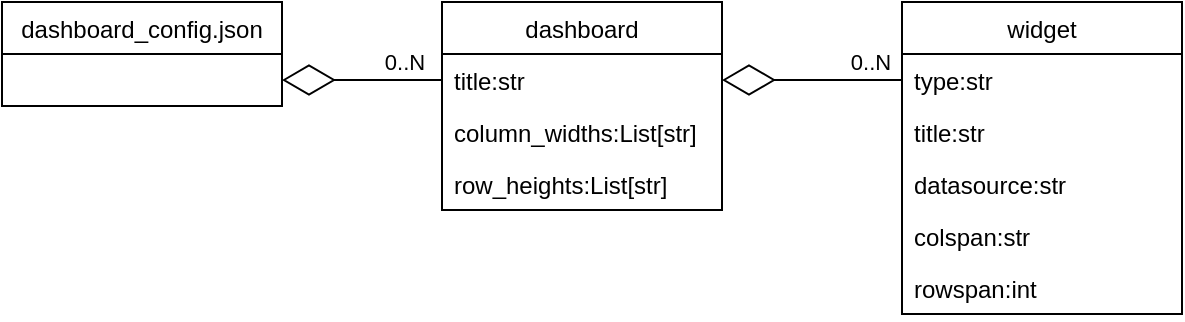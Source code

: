 <mxfile version="20.2.3" type="device" pages="2"><diagram name="dashboard_config" id="9f46799a-70d6-7492-0946-bef42562c5a5"><mxGraphModel dx="1115" dy="703" grid="1" gridSize="10" guides="1" tooltips="1" connect="1" arrows="1" fold="1" page="1" pageScale="1" pageWidth="1100" pageHeight="850" background="none" math="0" shadow="0"><root><mxCell id="0"/><mxCell id="1" parent="0"/><mxCell id="KmlJ5Mcbz-POl6Akq95J-1" value="dashboard_config.json" style="swimlane;fontStyle=0;childLayout=stackLayout;horizontal=1;startSize=26;fillColor=none;horizontalStack=0;resizeParent=1;resizeParentMax=0;resizeLast=0;collapsible=1;marginBottom=0;" parent="1" vertex="1"><mxGeometry x="140" y="200" width="140" height="52" as="geometry"/></mxCell><mxCell id="KmlJ5Mcbz-POl6Akq95J-5" value="dashboard" style="swimlane;fontStyle=0;childLayout=stackLayout;horizontal=1;startSize=26;fillColor=none;horizontalStack=0;resizeParent=1;resizeParentMax=0;resizeLast=0;collapsible=1;marginBottom=0;" parent="1" vertex="1"><mxGeometry x="360" y="200" width="140" height="104" as="geometry"/></mxCell><mxCell id="KmlJ5Mcbz-POl6Akq95J-6" value="title:str" style="text;strokeColor=none;fillColor=none;align=left;verticalAlign=top;spacingLeft=4;spacingRight=4;overflow=hidden;rotatable=0;points=[[0,0.5],[1,0.5]];portConstraint=eastwest;" parent="KmlJ5Mcbz-POl6Akq95J-5" vertex="1"><mxGeometry y="26" width="140" height="26" as="geometry"/></mxCell><mxCell id="KmlJ5Mcbz-POl6Akq95J-7" value="column_widths:List[str]" style="text;strokeColor=none;fillColor=none;align=left;verticalAlign=top;spacingLeft=4;spacingRight=4;overflow=hidden;rotatable=0;points=[[0,0.5],[1,0.5]];portConstraint=eastwest;" parent="KmlJ5Mcbz-POl6Akq95J-5" vertex="1"><mxGeometry y="52" width="140" height="26" as="geometry"/></mxCell><mxCell id="KmlJ5Mcbz-POl6Akq95J-8" value="row_heights:List[str]" style="text;strokeColor=none;fillColor=none;align=left;verticalAlign=top;spacingLeft=4;spacingRight=4;overflow=hidden;rotatable=0;points=[[0,0.5],[1,0.5]];portConstraint=eastwest;" parent="KmlJ5Mcbz-POl6Akq95J-5" vertex="1"><mxGeometry y="78" width="140" height="26" as="geometry"/></mxCell><mxCell id="KmlJ5Mcbz-POl6Akq95J-9" value="" style="endArrow=diamondThin;endFill=0;endSize=24;html=1;rounded=0;entryX=1;entryY=0.5;entryDx=0;entryDy=0;exitX=0;exitY=0.5;exitDx=0;exitDy=0;" parent="1" source="KmlJ5Mcbz-POl6Akq95J-6" edge="1"><mxGeometry width="160" relative="1" as="geometry"><mxPoint x="230" y="410" as="sourcePoint"/><mxPoint x="280" y="239" as="targetPoint"/></mxGeometry></mxCell><mxCell id="KmlJ5Mcbz-POl6Akq95J-11" value="0..N" style="edgeLabel;html=1;align=center;verticalAlign=middle;resizable=0;points=[];" parent="KmlJ5Mcbz-POl6Akq95J-9" vertex="1" connectable="0"><mxGeometry x="-0.525" relative="1" as="geometry"><mxPoint y="-9" as="offset"/></mxGeometry></mxCell><object label="widget" id="KmlJ5Mcbz-POl6Akq95J-12"><mxCell style="swimlane;fontStyle=0;childLayout=stackLayout;horizontal=1;startSize=26;fillColor=none;horizontalStack=0;resizeParent=1;resizeParentMax=0;resizeLast=0;collapsible=1;marginBottom=0;" parent="1" vertex="1"><mxGeometry x="590" y="200" width="140" height="156" as="geometry"/></mxCell></object><mxCell id="KmlJ5Mcbz-POl6Akq95J-13" value="type:str" style="text;strokeColor=none;fillColor=none;align=left;verticalAlign=top;spacingLeft=4;spacingRight=4;overflow=hidden;rotatable=0;points=[[0,0.5],[1,0.5]];portConstraint=eastwest;" parent="KmlJ5Mcbz-POl6Akq95J-12" vertex="1"><mxGeometry y="26" width="140" height="26" as="geometry"/></mxCell><mxCell id="KmlJ5Mcbz-POl6Akq95J-14" value="title:str" style="text;strokeColor=none;fillColor=none;align=left;verticalAlign=top;spacingLeft=4;spacingRight=4;overflow=hidden;rotatable=0;points=[[0,0.5],[1,0.5]];portConstraint=eastwest;" parent="KmlJ5Mcbz-POl6Akq95J-12" vertex="1"><mxGeometry y="52" width="140" height="26" as="geometry"/></mxCell><mxCell id="KmlJ5Mcbz-POl6Akq95J-15" value="datasource:str" style="text;strokeColor=none;fillColor=none;align=left;verticalAlign=top;spacingLeft=4;spacingRight=4;overflow=hidden;rotatable=0;points=[[0,0.5],[1,0.5]];portConstraint=eastwest;" parent="KmlJ5Mcbz-POl6Akq95J-12" vertex="1"><mxGeometry y="78" width="140" height="26" as="geometry"/></mxCell><mxCell id="KmlJ5Mcbz-POl6Akq95J-17" value="colspan:str" style="text;strokeColor=none;fillColor=none;align=left;verticalAlign=top;spacingLeft=4;spacingRight=4;overflow=hidden;rotatable=0;points=[[0,0.5],[1,0.5]];portConstraint=eastwest;" parent="KmlJ5Mcbz-POl6Akq95J-12" vertex="1"><mxGeometry y="104" width="140" height="26" as="geometry"/></mxCell><mxCell id="KmlJ5Mcbz-POl6Akq95J-18" value="rowspan:int" style="text;strokeColor=none;fillColor=none;align=left;verticalAlign=top;spacingLeft=4;spacingRight=4;overflow=hidden;rotatable=0;points=[[0,0.5],[1,0.5]];portConstraint=eastwest;" parent="KmlJ5Mcbz-POl6Akq95J-12" vertex="1"><mxGeometry y="130" width="140" height="26" as="geometry"/></mxCell><mxCell id="KmlJ5Mcbz-POl6Akq95J-16" value="" style="endArrow=diamondThin;endFill=0;endSize=24;html=1;rounded=0;entryX=1;entryY=0.5;entryDx=0;entryDy=0;exitX=0;exitY=0.5;exitDx=0;exitDy=0;" parent="1" source="KmlJ5Mcbz-POl6Akq95J-13" target="KmlJ5Mcbz-POl6Akq95J-6" edge="1"><mxGeometry width="160" relative="1" as="geometry"><mxPoint x="420" y="420" as="sourcePoint"/><mxPoint x="580" y="420" as="targetPoint"/></mxGeometry></mxCell><mxCell id="eHiK41gMv6s7htaFe5uB-1" value="0..N" style="edgeLabel;html=1;align=center;verticalAlign=middle;resizable=0;points=[];" vertex="1" connectable="0" parent="KmlJ5Mcbz-POl6Akq95J-16"><mxGeometry x="-0.644" relative="1" as="geometry"><mxPoint y="-9" as="offset"/></mxGeometry></mxCell></root></mxGraphModel></diagram><diagram id="Hz2JW2K7TQvRAWPySmJ8" name="widget_sequence_diagram"><mxGraphModel dx="1115" dy="703" grid="1" gridSize="10" guides="1" tooltips="1" connect="1" arrows="1" fold="1" page="1" pageScale="1" pageWidth="850" pageHeight="1100" math="0" shadow="0"><root><mxCell id="0"/><mxCell id="1" parent="0"/><mxCell id="ymIP1kFDltJzKpp2msdz-1" value="Web Browser" style="shape=umlLifeline;perimeter=lifelinePerimeter;whiteSpace=wrap;html=1;container=1;collapsible=0;recursiveResize=0;outlineConnect=0;" parent="1" vertex="1"><mxGeometry x="60" y="40" width="100" height="420" as="geometry"/></mxCell><mxCell id="ymIP1kFDltJzKpp2msdz-2" value="API" style="shape=umlLifeline;perimeter=lifelinePerimeter;whiteSpace=wrap;html=1;container=1;collapsible=0;recursiveResize=0;outlineConnect=0;" parent="1" vertex="1"><mxGeometry x="240" y="40" width="100" height="350" as="geometry"/></mxCell><mxCell id="lMmDSjITHBAwcUxGS9_T-2" value="" style="html=1;points=[];perimeter=orthogonalPerimeter;" parent="ymIP1kFDltJzKpp2msdz-2" vertex="1"><mxGeometry x="45" y="70" width="10" height="80" as="geometry"/></mxCell><mxCell id="lMmDSjITHBAwcUxGS9_T-5" value="Use" style="endArrow=open;endSize=12;dashed=1;html=1;rounded=0;entryX=0;entryY=0.25;entryDx=0;entryDy=0;" parent="ymIP1kFDltJzKpp2msdz-2" target="lMmDSjITHBAwcUxGS9_T-1" edge="1"><mxGeometry width="160" relative="1" as="geometry"><mxPoint x="50" y="90" as="sourcePoint"/><mxPoint x="190" y="96" as="targetPoint"/></mxGeometry></mxCell><mxCell id="lMmDSjITHBAwcUxGS9_T-6" value="" style="html=1;points=[];perimeter=orthogonalPerimeter;" parent="ymIP1kFDltJzKpp2msdz-2" vertex="1"><mxGeometry x="45" y="200" width="10" height="30" as="geometry"/></mxCell><mxCell id="lMmDSjITHBAwcUxGS9_T-26" value="" style="html=1;points=[];perimeter=orthogonalPerimeter;" parent="ymIP1kFDltJzKpp2msdz-2" vertex="1"><mxGeometry x="45" y="270" width="10" height="30" as="geometry"/></mxCell><mxCell id="lMmDSjITHBAwcUxGS9_T-1" value="dashboard_config.json" style="swimlane;fontStyle=0;childLayout=stackLayout;horizontal=1;startSize=26;fillColor=none;horizontalStack=0;resizeParent=1;resizeParentMax=0;resizeLast=0;collapsible=1;marginBottom=0;" parent="1" vertex="1"><mxGeometry x="410" y="120" width="140" height="52" as="geometry"/></mxCell><mxCell id="lMmDSjITHBAwcUxGS9_T-3" value="/api/config/visualization" style="html=1;verticalAlign=bottom;endArrow=block;entryX=0;entryY=0;rounded=0;" parent="1" source="ymIP1kFDltJzKpp2msdz-1" target="lMmDSjITHBAwcUxGS9_T-2" edge="1"><mxGeometry relative="1" as="geometry"><mxPoint x="185" y="110" as="sourcePoint"/></mxGeometry></mxCell><mxCell id="lMmDSjITHBAwcUxGS9_T-4" value="return" style="html=1;verticalAlign=bottom;endArrow=open;dashed=1;endSize=8;exitX=0;exitY=0.95;rounded=0;" parent="1" source="lMmDSjITHBAwcUxGS9_T-2" target="ymIP1kFDltJzKpp2msdz-1" edge="1"><mxGeometry relative="1" as="geometry"><mxPoint x="185" y="186" as="targetPoint"/></mxGeometry></mxCell><mxCell id="lMmDSjITHBAwcUxGS9_T-7" value="/api/visualiation/terrain_map" style="html=1;verticalAlign=bottom;endArrow=block;entryX=0;entryY=0;rounded=0;" parent="1" source="ymIP1kFDltJzKpp2msdz-1" target="lMmDSjITHBAwcUxGS9_T-6" edge="1"><mxGeometry relative="1" as="geometry"><mxPoint x="185" y="240" as="sourcePoint"/></mxGeometry></mxCell><mxCell id="lMmDSjITHBAwcUxGS9_T-8" value="return" style="html=1;verticalAlign=bottom;endArrow=open;dashed=1;endSize=8;exitX=0;exitY=0.95;rounded=0;" parent="1" source="lMmDSjITHBAwcUxGS9_T-6" target="ymIP1kFDltJzKpp2msdz-1" edge="1"><mxGeometry relative="1" as="geometry"><mxPoint x="185" y="316" as="targetPoint"/></mxGeometry></mxCell><mxCell id="lMmDSjITHBAwcUxGS9_T-11" value="hydrogen-widget" style="shape=umlFrame;whiteSpace=wrap;html=1;width=110;height=30;" parent="1" vertex="1"><mxGeometry x="360" y="200" width="460" height="300" as="geometry"/></mxCell><mxCell id="lMmDSjITHBAwcUxGS9_T-12" value="Utility" style="swimlane;fontStyle=1;align=center;verticalAlign=top;childLayout=stackLayout;horizontal=1;startSize=26;horizontalStack=0;resizeParent=1;resizeParentMax=0;resizeLast=0;collapsible=1;marginBottom=0;" parent="1" vertex="1"><mxGeometry x="390" y="250" width="420" height="60" as="geometry"/></mxCell><mxCell id="lMmDSjITHBAwcUxGS9_T-13" value="get_widget_result(datasource, user_id, domain_id, query_parameters)-&gt;dict" style="text;strokeColor=none;fillColor=none;align=left;verticalAlign=top;spacingLeft=4;spacingRight=4;overflow=hidden;rotatable=0;points=[[0,0.5],[1,0.5]];portConstraint=eastwest;" parent="lMmDSjITHBAwcUxGS9_T-12" vertex="1"><mxGeometry y="26" width="420" height="26" as="geometry"/></mxCell><mxCell id="lMmDSjITHBAwcUxGS9_T-14" value="" style="line;strokeWidth=1;fillColor=none;align=left;verticalAlign=middle;spacingTop=-1;spacingLeft=3;spacingRight=3;rotatable=0;labelPosition=right;points=[];portConstraint=eastwest;" parent="lMmDSjITHBAwcUxGS9_T-12" vertex="1"><mxGeometry y="52" width="420" height="8" as="geometry"/></mxCell><mxCell id="lMmDSjITHBAwcUxGS9_T-16" value="terrain_map.py" style="swimlane;fontStyle=1;align=center;verticalAlign=top;childLayout=stackLayout;horizontal=1;startSize=26;horizontalStack=0;resizeParent=1;resizeParentMax=0;resizeLast=0;collapsible=1;marginBottom=0;" parent="1" vertex="1"><mxGeometry x="400" y="340" width="270" height="60" as="geometry"/></mxCell><mxCell id="lMmDSjITHBAwcUxGS9_T-18" value="" style="line;strokeWidth=1;fillColor=none;align=left;verticalAlign=middle;spacingTop=-1;spacingLeft=3;spacingRight=3;rotatable=0;labelPosition=right;points=[];portConstraint=eastwest;" parent="lMmDSjITHBAwcUxGS9_T-16" vertex="1"><mxGeometry y="26" width="270" height="8" as="geometry"/></mxCell><mxCell id="lMmDSjITHBAwcUxGS9_T-19" value="render_terrain_map(user_id, domain_id)-&gt;dict" style="text;strokeColor=none;fillColor=none;align=left;verticalAlign=top;spacingLeft=4;spacingRight=4;overflow=hidden;rotatable=0;points=[[0,0.5],[1,0.5]];portConstraint=eastwest;" parent="lMmDSjITHBAwcUxGS9_T-16" vertex="1"><mxGeometry y="34" width="270" height="26" as="geometry"/></mxCell><mxCell id="lMmDSjITHBAwcUxGS9_T-20" value="location_map.py" style="swimlane;fontStyle=1;align=center;verticalAlign=top;childLayout=stackLayout;horizontal=1;startSize=26;horizontalStack=0;resizeParent=1;resizeParentMax=0;resizeLast=0;collapsible=1;marginBottom=0;" parent="1" vertex="1"><mxGeometry x="500" y="420" width="270" height="60" as="geometry"/></mxCell><mxCell id="lMmDSjITHBAwcUxGS9_T-21" value="" style="line;strokeWidth=1;fillColor=none;align=left;verticalAlign=middle;spacingTop=-1;spacingLeft=3;spacingRight=3;rotatable=0;labelPosition=right;points=[];portConstraint=eastwest;" parent="lMmDSjITHBAwcUxGS9_T-20" vertex="1"><mxGeometry y="26" width="270" height="8" as="geometry"/></mxCell><mxCell id="lMmDSjITHBAwcUxGS9_T-22" value="render_location_map(user_id, domain_id)-&gt;dict" style="text;strokeColor=none;fillColor=none;align=left;verticalAlign=top;spacingLeft=4;spacingRight=4;overflow=hidden;rotatable=0;points=[[0,0.5],[1,0.5]];portConstraint=eastwest;" parent="lMmDSjITHBAwcUxGS9_T-20" vertex="1"><mxGeometry y="34" width="270" height="26" as="geometry"/></mxCell><mxCell id="lMmDSjITHBAwcUxGS9_T-23" value="Use" style="endArrow=open;endSize=12;dashed=1;html=1;rounded=0;exitX=0.505;exitY=1;exitDx=0;exitDy=0;exitPerimeter=0;entryX=0.75;entryY=0;entryDx=0;entryDy=0;" parent="1" source="lMmDSjITHBAwcUxGS9_T-14" target="lMmDSjITHBAwcUxGS9_T-16" edge="1"><mxGeometry width="160" relative="1" as="geometry"><mxPoint x="360" y="570" as="sourcePoint"/><mxPoint x="520" y="570" as="targetPoint"/></mxGeometry></mxCell><mxCell id="lMmDSjITHBAwcUxGS9_T-24" value="Use" style="endArrow=open;endSize=12;dashed=1;html=1;rounded=0;entryX=0.75;entryY=0;entryDx=0;entryDy=0;exitX=0.75;exitY=1;exitDx=0;exitDy=0;" parent="1" source="lMmDSjITHBAwcUxGS9_T-12" target="lMmDSjITHBAwcUxGS9_T-20" edge="1"><mxGeometry width="160" relative="1" as="geometry"><mxPoint x="612.1" y="320" as="sourcePoint"/><mxPoint x="612.5" y="350" as="targetPoint"/></mxGeometry></mxCell><mxCell id="lMmDSjITHBAwcUxGS9_T-25" value="Use" style="endArrow=open;endSize=12;dashed=1;html=1;rounded=0;entryX=0;entryY=0.25;entryDx=0;entryDy=0;exitX=1;exitY=0.533;exitDx=0;exitDy=0;exitPerimeter=0;" parent="1" source="lMmDSjITHBAwcUxGS9_T-6" target="lMmDSjITHBAwcUxGS9_T-12" edge="1"><mxGeometry width="160" relative="1" as="geometry"><mxPoint x="120" y="410" as="sourcePoint"/><mxPoint x="280" y="410" as="targetPoint"/></mxGeometry></mxCell><mxCell id="lMmDSjITHBAwcUxGS9_T-27" value="/api/visualization/location_map" style="html=1;verticalAlign=bottom;endArrow=block;entryX=0;entryY=0;rounded=0;" parent="1" source="ymIP1kFDltJzKpp2msdz-1" target="lMmDSjITHBAwcUxGS9_T-26" edge="1"><mxGeometry relative="1" as="geometry"><mxPoint x="185" y="310" as="sourcePoint"/></mxGeometry></mxCell><mxCell id="lMmDSjITHBAwcUxGS9_T-28" value="return" style="html=1;verticalAlign=bottom;endArrow=open;dashed=1;endSize=8;exitX=0;exitY=0.95;rounded=0;" parent="1" source="lMmDSjITHBAwcUxGS9_T-26" target="ymIP1kFDltJzKpp2msdz-1" edge="1"><mxGeometry relative="1" as="geometry"><mxPoint x="185" y="386" as="targetPoint"/></mxGeometry></mxCell><mxCell id="lMmDSjITHBAwcUxGS9_T-29" value="Use" style="endArrow=open;endSize=12;dashed=1;html=1;rounded=0;entryX=0;entryY=0.5;entryDx=0;entryDy=0;exitX=0.9;exitY=0.5;exitDx=0;exitDy=0;exitPerimeter=0;" parent="1" source="lMmDSjITHBAwcUxGS9_T-26" target="lMmDSjITHBAwcUxGS9_T-13" edge="1"><mxGeometry width="160" relative="1" as="geometry"><mxPoint x="275" y="265.99" as="sourcePoint"/><mxPoint x="400" y="275" as="targetPoint"/></mxGeometry></mxCell></root></mxGraphModel></diagram></mxfile>